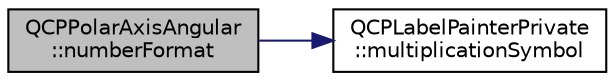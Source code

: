 digraph "QCPPolarAxisAngular::numberFormat"
{
 // LATEX_PDF_SIZE
  edge [fontname="Helvetica",fontsize="10",labelfontname="Helvetica",labelfontsize="10"];
  node [fontname="Helvetica",fontsize="10",shape=record];
  rankdir="LR";
  Node1 [label="QCPPolarAxisAngular\l::numberFormat",height=0.2,width=0.4,color="black", fillcolor="grey75", style="filled", fontcolor="black",tooltip=" "];
  Node1 -> Node2 [color="midnightblue",fontsize="10",style="solid",fontname="Helvetica"];
  Node2 [label="QCPLabelPainterPrivate\l::multiplicationSymbol",height=0.2,width=0.4,color="black", fillcolor="white", style="filled",URL="$classQCPLabelPainterPrivate.html#a34001700aab33533be03a8748fd084f6",tooltip=" "];
}
